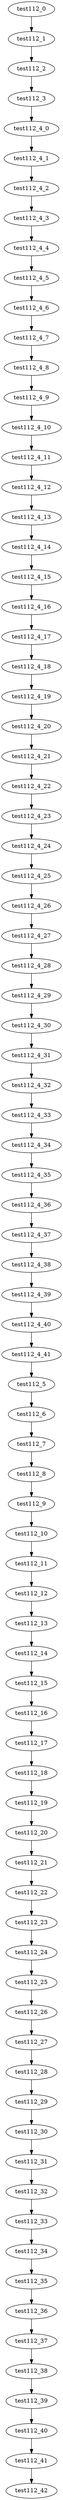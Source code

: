 digraph G {
test112_0->test112_1;
test112_1->test112_2;
test112_2->test112_3;
test112_3->test112_4_0;
test112_4_0->test112_4_1;
test112_4_1->test112_4_2;
test112_4_2->test112_4_3;
test112_4_3->test112_4_4;
test112_4_4->test112_4_5;
test112_4_5->test112_4_6;
test112_4_6->test112_4_7;
test112_4_7->test112_4_8;
test112_4_8->test112_4_9;
test112_4_9->test112_4_10;
test112_4_10->test112_4_11;
test112_4_11->test112_4_12;
test112_4_12->test112_4_13;
test112_4_13->test112_4_14;
test112_4_14->test112_4_15;
test112_4_15->test112_4_16;
test112_4_16->test112_4_17;
test112_4_17->test112_4_18;
test112_4_18->test112_4_19;
test112_4_19->test112_4_20;
test112_4_20->test112_4_21;
test112_4_21->test112_4_22;
test112_4_22->test112_4_23;
test112_4_23->test112_4_24;
test112_4_24->test112_4_25;
test112_4_25->test112_4_26;
test112_4_26->test112_4_27;
test112_4_27->test112_4_28;
test112_4_28->test112_4_29;
test112_4_29->test112_4_30;
test112_4_30->test112_4_31;
test112_4_31->test112_4_32;
test112_4_32->test112_4_33;
test112_4_33->test112_4_34;
test112_4_34->test112_4_35;
test112_4_35->test112_4_36;
test112_4_36->test112_4_37;
test112_4_37->test112_4_38;
test112_4_38->test112_4_39;
test112_4_39->test112_4_40;
test112_4_40->test112_4_41;
test112_4_41->test112_5;
test112_5->test112_6;
test112_6->test112_7;
test112_7->test112_8;
test112_8->test112_9;
test112_9->test112_10;
test112_10->test112_11;
test112_11->test112_12;
test112_12->test112_13;
test112_13->test112_14;
test112_14->test112_15;
test112_15->test112_16;
test112_16->test112_17;
test112_17->test112_18;
test112_18->test112_19;
test112_19->test112_20;
test112_20->test112_21;
test112_21->test112_22;
test112_22->test112_23;
test112_23->test112_24;
test112_24->test112_25;
test112_25->test112_26;
test112_26->test112_27;
test112_27->test112_28;
test112_28->test112_29;
test112_29->test112_30;
test112_30->test112_31;
test112_31->test112_32;
test112_32->test112_33;
test112_33->test112_34;
test112_34->test112_35;
test112_35->test112_36;
test112_36->test112_37;
test112_37->test112_38;
test112_38->test112_39;
test112_39->test112_40;
test112_40->test112_41;
test112_41->test112_42;

}
